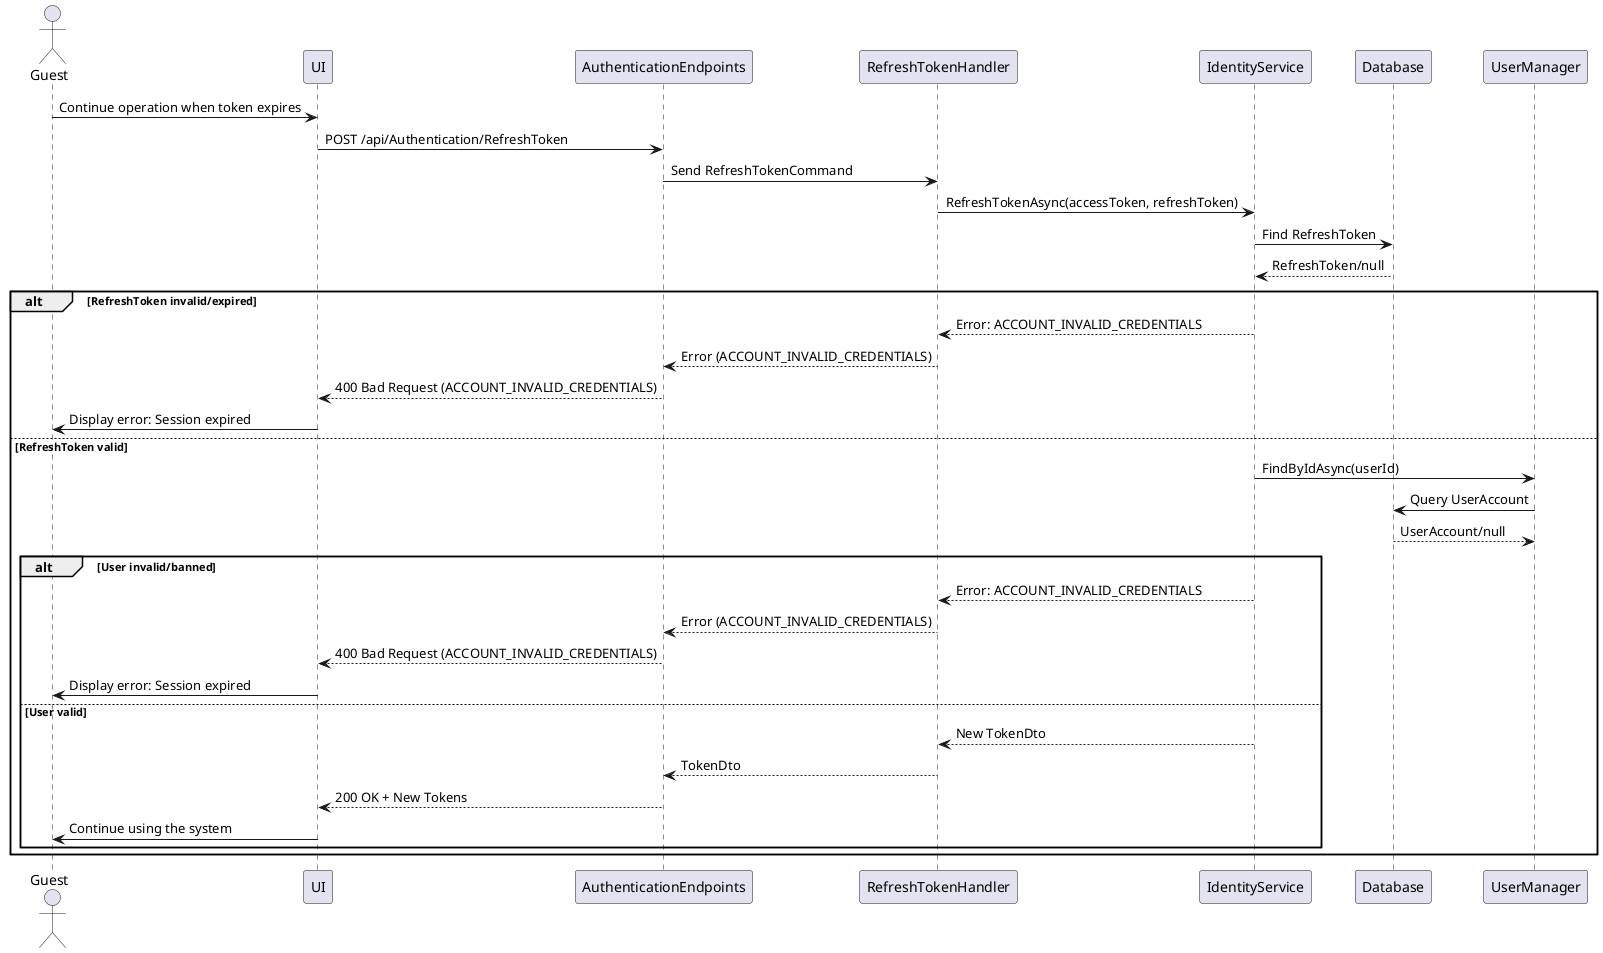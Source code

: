 @startuml
actor Guest as User
participant UI
participant AuthenticationEndpoints as Endpoint
participant RefreshTokenHandler as Handler
participant IdentityService
participant Database
participant UserManager

User -> UI : Continue operation when token expires
UI -> Endpoint : POST /api/Authentication/RefreshToken
Endpoint -> Handler : Send RefreshTokenCommand
Handler -> IdentityService : RefreshTokenAsync(accessToken, refreshToken)
IdentityService -> Database : Find RefreshToken
Database --> IdentityService : RefreshToken/null
alt RefreshToken invalid/expired
    IdentityService --> Handler : Error: ACCOUNT_INVALID_CREDENTIALS
    Handler --> Endpoint : Error (ACCOUNT_INVALID_CREDENTIALS)
    Endpoint --> UI : 400 Bad Request (ACCOUNT_INVALID_CREDENTIALS)
    UI -> User : Display error: Session expired
else RefreshToken valid
    IdentityService -> UserManager : FindByIdAsync(userId)
    UserManager -> Database : Query UserAccount
    Database --> UserManager : UserAccount/null
    alt User invalid/banned
        IdentityService --> Handler : Error: ACCOUNT_INVALID_CREDENTIALS
        Handler --> Endpoint : Error (ACCOUNT_INVALID_CREDENTIALS)
        Endpoint --> UI : 400 Bad Request (ACCOUNT_INVALID_CREDENTIALS)
        UI -> User : Display error: Session expired
    else User valid
        IdentityService --> Handler : New TokenDto
        Handler --> Endpoint : TokenDto
        Endpoint --> UI : 200 OK + New Tokens
        UI -> User : Continue using the system
    end
end
@enduml